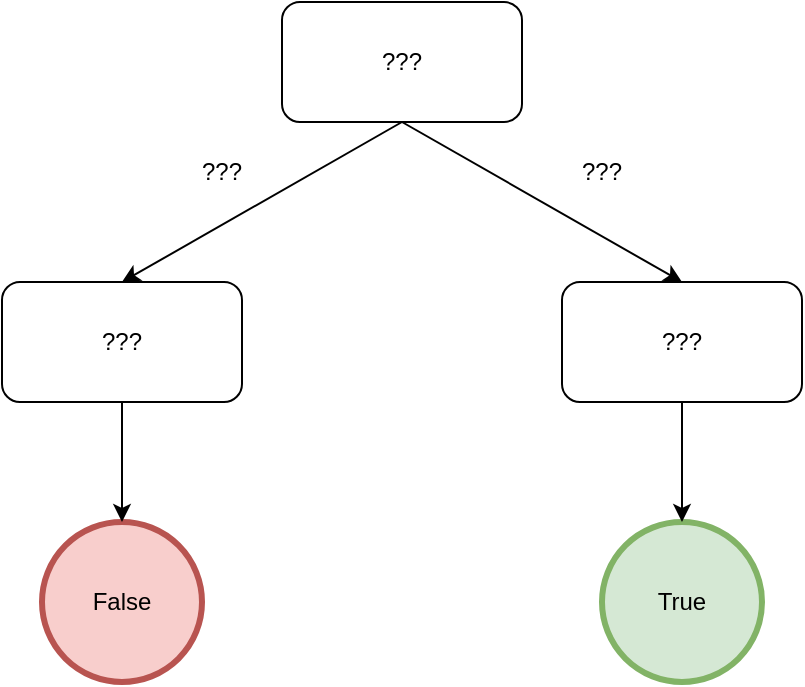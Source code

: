 <mxfile version="20.5.1" type="device"><diagram id="wkk-PeaI4rKPBUeNmWgM" name="Página-1"><mxGraphModel dx="782" dy="460" grid="1" gridSize="10" guides="1" tooltips="1" connect="1" arrows="1" fold="1" page="1" pageScale="1" pageWidth="827" pageHeight="1169" math="0" shadow="0"><root><mxCell id="0"/><mxCell id="1" parent="0"/><mxCell id="BeeS6OD5KleVP42w8yKY-1" value="???" style="rounded=1;whiteSpace=wrap;html=1;" vertex="1" parent="1"><mxGeometry x="340" y="60" width="120" height="60" as="geometry"/></mxCell><mxCell id="BeeS6OD5KleVP42w8yKY-2" value="???" style="rounded=1;whiteSpace=wrap;html=1;" vertex="1" parent="1"><mxGeometry x="200" y="200" width="120" height="60" as="geometry"/></mxCell><mxCell id="BeeS6OD5KleVP42w8yKY-3" value="???" style="rounded=1;whiteSpace=wrap;html=1;" vertex="1" parent="1"><mxGeometry x="480" y="200" width="120" height="60" as="geometry"/></mxCell><mxCell id="BeeS6OD5KleVP42w8yKY-4" value="False" style="ellipse;whiteSpace=wrap;html=1;aspect=fixed;fillColor=#f8cecc;strokeColor=#b85450;strokeWidth=3;" vertex="1" parent="1"><mxGeometry x="220" y="320" width="80" height="80" as="geometry"/></mxCell><mxCell id="BeeS6OD5KleVP42w8yKY-5" value="True" style="ellipse;whiteSpace=wrap;html=1;aspect=fixed;fillColor=#d5e8d4;strokeColor=#82b366;strokeWidth=3;" vertex="1" parent="1"><mxGeometry x="500" y="320" width="80" height="80" as="geometry"/></mxCell><mxCell id="BeeS6OD5KleVP42w8yKY-7" value="" style="endArrow=classic;html=1;rounded=0;exitX=0.5;exitY=1;exitDx=0;exitDy=0;entryX=0.5;entryY=0;entryDx=0;entryDy=0;" edge="1" parent="1" source="BeeS6OD5KleVP42w8yKY-1" target="BeeS6OD5KleVP42w8yKY-2"><mxGeometry width="50" height="50" relative="1" as="geometry"><mxPoint x="390" y="280" as="sourcePoint"/><mxPoint x="440" y="230" as="targetPoint"/></mxGeometry></mxCell><mxCell id="BeeS6OD5KleVP42w8yKY-8" value="" style="endArrow=classic;html=1;rounded=0;entryX=0.5;entryY=0;entryDx=0;entryDy=0;" edge="1" parent="1" target="BeeS6OD5KleVP42w8yKY-3"><mxGeometry width="50" height="50" relative="1" as="geometry"><mxPoint x="400" y="120" as="sourcePoint"/><mxPoint x="270" y="210" as="targetPoint"/></mxGeometry></mxCell><mxCell id="BeeS6OD5KleVP42w8yKY-9" value="" style="endArrow=classic;html=1;rounded=0;exitX=0.5;exitY=1;exitDx=0;exitDy=0;entryX=0.5;entryY=0;entryDx=0;entryDy=0;" edge="1" parent="1" source="BeeS6OD5KleVP42w8yKY-2" target="BeeS6OD5KleVP42w8yKY-4"><mxGeometry width="50" height="50" relative="1" as="geometry"><mxPoint x="420" y="140" as="sourcePoint"/><mxPoint x="280" y="220" as="targetPoint"/></mxGeometry></mxCell><mxCell id="BeeS6OD5KleVP42w8yKY-10" value="" style="endArrow=classic;html=1;rounded=0;exitX=0.5;exitY=1;exitDx=0;exitDy=0;entryX=0.5;entryY=0;entryDx=0;entryDy=0;" edge="1" parent="1" source="BeeS6OD5KleVP42w8yKY-3" target="BeeS6OD5KleVP42w8yKY-5"><mxGeometry width="50" height="50" relative="1" as="geometry"><mxPoint x="430" y="150" as="sourcePoint"/><mxPoint x="290" y="230" as="targetPoint"/></mxGeometry></mxCell><mxCell id="BeeS6OD5KleVP42w8yKY-11" value="???" style="text;html=1;strokeColor=none;fillColor=none;align=center;verticalAlign=middle;whiteSpace=wrap;rounded=0;" vertex="1" parent="1"><mxGeometry x="280" y="130" width="60" height="30" as="geometry"/></mxCell><mxCell id="BeeS6OD5KleVP42w8yKY-13" value="???" style="text;html=1;strokeColor=none;fillColor=none;align=center;verticalAlign=middle;whiteSpace=wrap;rounded=0;" vertex="1" parent="1"><mxGeometry x="470" y="130" width="60" height="30" as="geometry"/></mxCell></root></mxGraphModel></diagram></mxfile>